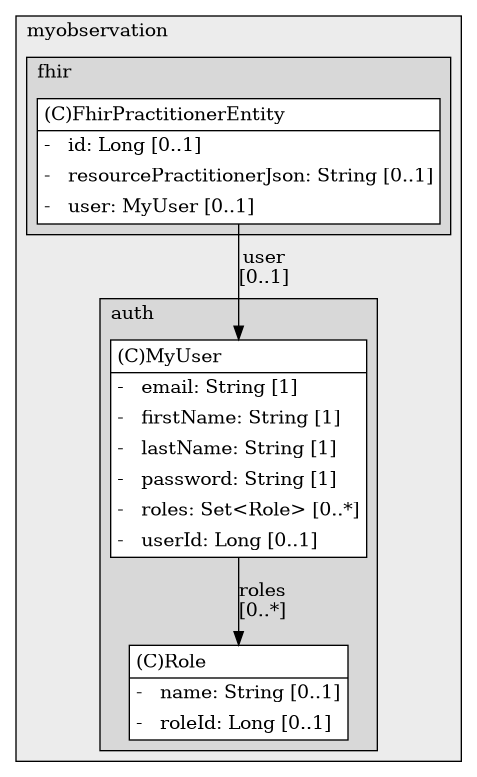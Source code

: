 @startuml

/' diagram meta data start
config=StructureConfiguration;
{
  "projectClassification": {
    "searchMode": "OpenProject", // OpenProject, AllProjects
    "includedProjects": "",
    "pathEndKeywords": "*.impl",
    "isClientPath": "",
    "isClientName": "",
    "isTestPath": "",
    "isTestName": "",
    "isMappingPath": "",
    "isMappingName": "",
    "isDataAccessPath": "",
    "isDataAccessName": "",
    "isDataStructurePath": "",
    "isDataStructureName": "",
    "isInterfaceStructuresPath": "",
    "isInterfaceStructuresName": "",
    "isEntryPointPath": "",
    "isEntryPointName": "",
    "treatFinalFieldsAsMandatory": false
  },
  "graphRestriction": {
    "classPackageExcludeFilter": "",
    "classPackageIncludeFilter": "",
    "classNameExcludeFilter": "",
    "classNameIncludeFilter": "",
    "methodNameExcludeFilter": "",
    "methodNameIncludeFilter": "",
    "removeByInheritance": "", // inheritance/annotation based filtering is done in a second step
    "removeByAnnotation": "",
    "removeByClassPackage": "", // cleanup the graph after inheritance/annotation based filtering is done
    "removeByClassName": "",
    "cutMappings": false,
    "cutEnum": true,
    "cutTests": true,
    "cutClient": true,
    "cutDataAccess": false,
    "cutInterfaceStructures": false,
    "cutDataStructures": false,
    "cutGetterAndSetter": true,
    "cutConstructors": true
  },
  "graphTraversal": {
    "forwardDepth": 6,
    "backwardDepth": 6,
    "classPackageExcludeFilter": "",
    "classPackageIncludeFilter": "",
    "classNameExcludeFilter": "",
    "classNameIncludeFilter": "",
    "methodNameExcludeFilter": "",
    "methodNameIncludeFilter": "",
    "hideMappings": false,
    "hideDataStructures": false,
    "hidePrivateMethods": true,
    "hideInterfaceCalls": true, // indirection: implementation -> interface (is hidden) -> implementation
    "onlyShowApplicationEntryPoints": false, // root node is included
    "useMethodCallsForStructureDiagram": "ForwardOnly" // ForwardOnly, BothDirections, No
  },
  "details": {
    "aggregation": "GroupByClass", // ByClass, GroupByClass, None
    "showClassGenericTypes": true,
    "showMethods": true,
    "showMethodParameterNames": true,
    "showMethodParameterTypes": true,
    "showMethodReturnType": true,
    "showPackageLevels": 2,
    "showDetailedClassStructure": true
  },
  "rootClass": "com.myobservation.auth.entity.MyUser",
  "extensionCallbackMethod": "" // qualified.class.name#methodName - signature: public static String method(String)
}
diagram meta data end '/



digraph g {
    rankdir="TB"
    splines=polyline
    

'nodes 
subgraph cluster_940295936 { 
   	label=myobservation
	labeljust=l
	fillcolor="#ececec"
	style=filled
   
   subgraph cluster_1376730215 { 
   	label=fhir
	labeljust=l
	fillcolor="#d8d8d8"
	style=filled
   
   FhirPractitionerEntity358894817[
	label=<<TABLE BORDER="1" CELLBORDER="0" CELLPADDING="4" CELLSPACING="0">
<TR><TD ALIGN="LEFT" >(C)FhirPractitionerEntity</TD></TR>
<HR/>
<TR><TD ALIGN="LEFT" >-   id: Long [0..1]</TD></TR>
<TR><TD ALIGN="LEFT" >-   resourcePractitionerJson: String [0..1]</TD></TR>
<TR><TD ALIGN="LEFT" >-   user: MyUser [0..1]</TD></TR>
</TABLE>>
	style=filled
	margin=0
	shape=plaintext
	fillcolor="#FFFFFF"
];
} 

subgraph cluster_1376866346 { 
   	label=auth
	labeljust=l
	fillcolor="#d8d8d8"
	style=filled
   
   MyUser2091966770[
	label=<<TABLE BORDER="1" CELLBORDER="0" CELLPADDING="4" CELLSPACING="0">
<TR><TD ALIGN="LEFT" >(C)MyUser</TD></TR>
<HR/>
<TR><TD ALIGN="LEFT" >-   email: String [1]</TD></TR>
<TR><TD ALIGN="LEFT" >-   firstName: String [1]</TD></TR>
<TR><TD ALIGN="LEFT" >-   lastName: String [1]</TD></TR>
<TR><TD ALIGN="LEFT" >-   password: String [1]</TD></TR>
<TR><TD ALIGN="LEFT" >-   roles: Set&lt;Role&gt; [0..*]</TD></TR>
<TR><TD ALIGN="LEFT" >-   userId: Long [0..1]</TD></TR>
</TABLE>>
	style=filled
	margin=0
	shape=plaintext
	fillcolor="#FFFFFF"
];

Role2091966770[
	label=<<TABLE BORDER="1" CELLBORDER="0" CELLPADDING="4" CELLSPACING="0">
<TR><TD ALIGN="LEFT" >(C)Role</TD></TR>
<HR/>
<TR><TD ALIGN="LEFT" >-   name: String [0..1]</TD></TR>
<TR><TD ALIGN="LEFT" >-   roleId: Long [0..1]</TD></TR>
</TABLE>>
	style=filled
	margin=0
	shape=plaintext
	fillcolor="#FFFFFF"
];
} 
} 

'edges    
FhirPractitionerEntity358894817 -> MyUser2091966770[label="user
[0..1]"];
MyUser2091966770 -> Role2091966770[label="roles
[0..*]"];
    
}
@enduml